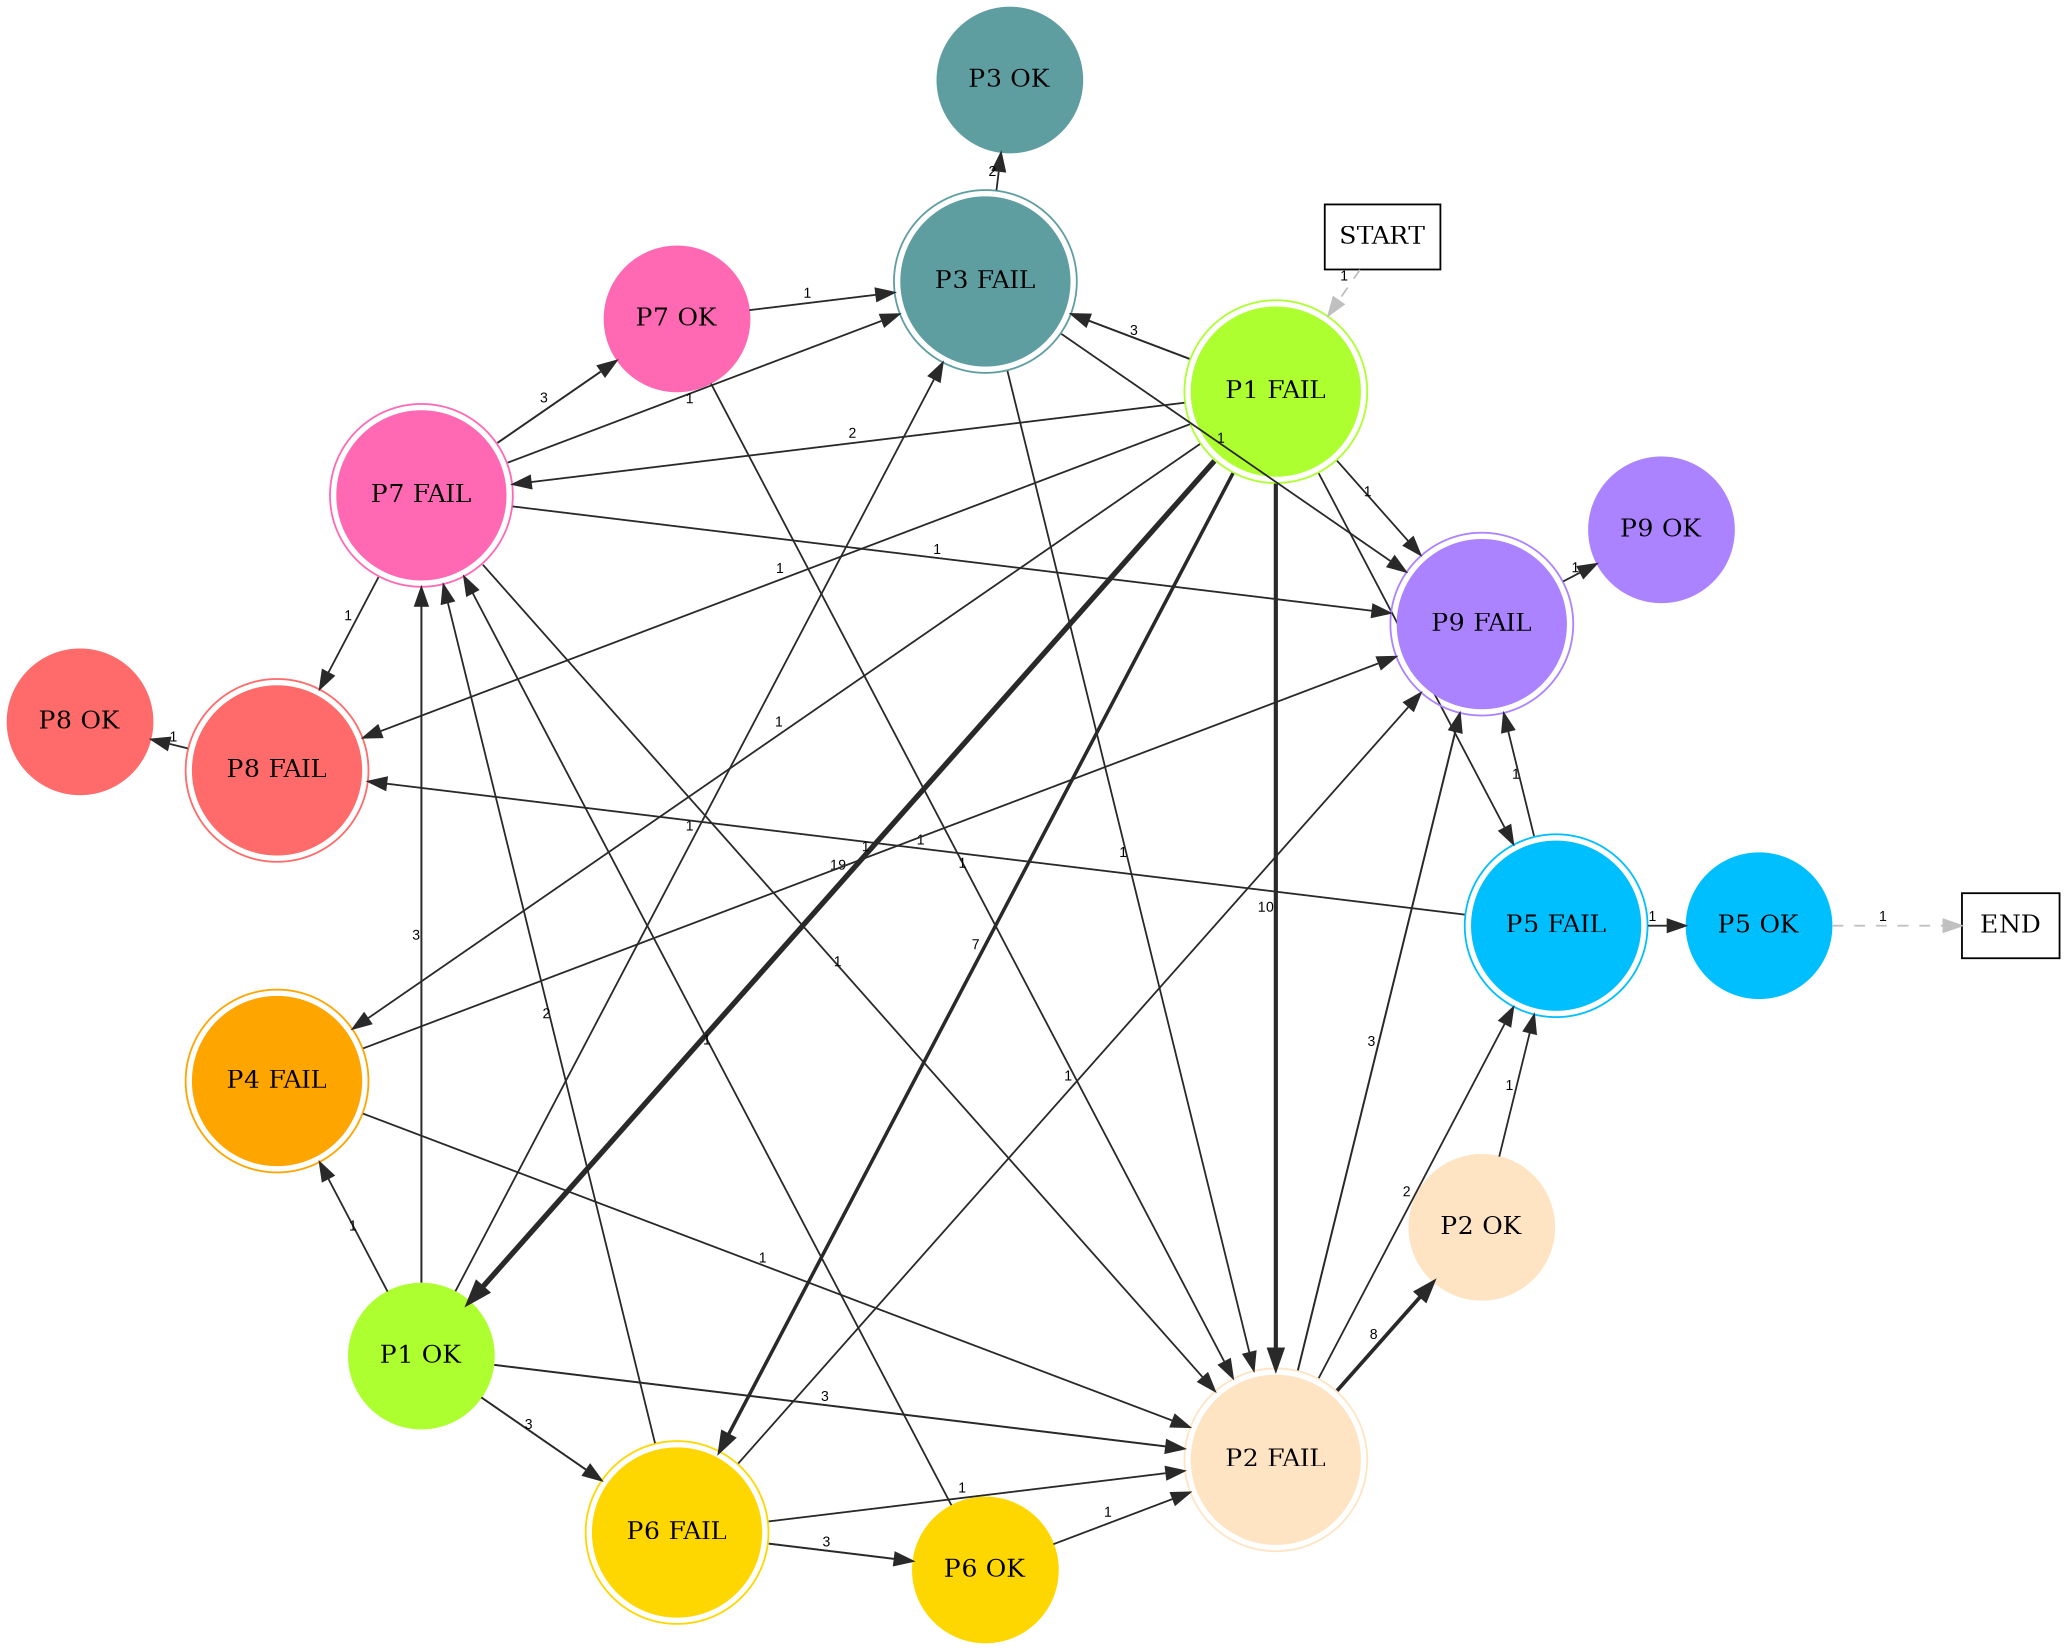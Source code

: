 digraph graphname {
	dpi = 150
	size="16,11!";
	margin = 0;
layout=circo;
"P1 FAIL" [shape=circle, color=greenyellow, peripheries=2, style=filled]"P6 FAIL" [shape=circle, color=gold, peripheries=2, style=filled]"P1 OK" [shape=circle, color=greenyellow, style=filled]"P6 OK" [shape=circle, color=gold, style=filled]"P7 FAIL" [shape=circle, color=hotpink, peripheries=2, style=filled]"P7 OK" [shape=circle, color=hotpink, style=filled]"P3 FAIL" [shape=circle, color=cadetblue, peripheries=2, style=filled]"P3 OK" [shape=circle, color=cadetblue, style=filled]"P2 FAIL" [shape=circle, color=bisque, peripheries=2, style=filled]"P2 OK" [shape=circle, color=bisque, style=filled]"P5 FAIL" [shape=circle, color=deepskyblue, peripheries=2, style=filled]"P8 FAIL" [shape=circle, color=indianred1, peripheries=2, style=filled]"P8 OK" [shape=circle, color=indianred1, style=filled]"P9 FAIL" [shape=circle, color=mediumpurple1, peripheries=2, style=filled]"P9 OK" [shape=circle, color=mediumpurple1, style=filled]"P4 FAIL" [shape=circle, color=orange, peripheries=2, style=filled]"P5 OK" [shape=circle, color=deepskyblue, style=filled]"START" [shape=box, fillcolor=white, style=filled, color=black]"END" [shape=box, fillcolor=white, style=filled, color=black]"P1 FAIL" -> "P6 FAIL" [ color=grey16 penwidth = "1.9459101490553132"label ="7" labelfloat=false fontname="Arial" fontsize=8]
"P1 FAIL" -> "P1 OK" [ color=grey16 penwidth = "2.9444389791664403"label ="19" labelfloat=false fontname="Arial" fontsize=8]
"P1 FAIL" -> "P7 FAIL" [ color=grey16 penwidth = "1"label ="2" labelfloat=false fontname="Arial" fontsize=8]
"P1 FAIL" -> "P3 FAIL" [ color=grey16 penwidth = "1.0986122886681098"label ="3" labelfloat=false fontname="Arial" fontsize=8]
"P1 FAIL" -> "P2 FAIL" [ color=grey16 penwidth = "2.302585092994046"label ="10" labelfloat=false fontname="Arial" fontsize=8]
"P1 FAIL" -> "P5 FAIL" [ color=grey16 penwidth = "1"label ="2" labelfloat=false fontname="Arial" fontsize=8]
"P1 FAIL" -> "P8 FAIL" [ color=grey16 penwidth = "1"label ="1" labelfloat=false fontname="Arial" fontsize=8]
"P1 FAIL" -> "P9 FAIL" [ color=grey16 penwidth = "1"label ="1" labelfloat=false fontname="Arial" fontsize=8]
"P1 FAIL" -> "P4 FAIL" [ color=grey16 penwidth = "1"label ="1" labelfloat=false fontname="Arial" fontsize=8]
"P6 FAIL" -> "P6 OK" [ color=grey16 penwidth = "1.0986122886681098"label ="3" labelfloat=false fontname="Arial" fontsize=8]
"P6 FAIL" -> "P7 FAIL" [ color=grey16 penwidth = "1"label ="2" labelfloat=false fontname="Arial" fontsize=8]
"P6 FAIL" -> "P2 FAIL" [ color=grey16 penwidth = "1"label ="1" labelfloat=false fontname="Arial" fontsize=8]
"P6 FAIL" -> "P9 FAIL" [ color=grey16 penwidth = "1"label ="1" labelfloat=false fontname="Arial" fontsize=8]
"P1 OK" -> "P6 FAIL" [ color=grey16 penwidth = "1.0986122886681098"label ="3" labelfloat=false fontname="Arial" fontsize=8]
"P1 OK" -> "P7 FAIL" [ color=grey16 penwidth = "1.0986122886681098"label ="3" labelfloat=false fontname="Arial" fontsize=8]
"P1 OK" -> "P3 FAIL" [ color=grey16 penwidth = "1"label ="1" labelfloat=false fontname="Arial" fontsize=8]
"P1 OK" -> "P2 FAIL" [ color=grey16 penwidth = "1.0986122886681098"label ="3" labelfloat=false fontname="Arial" fontsize=8]
"P1 OK" -> "P4 FAIL" [ color=grey16 penwidth = "1"label ="1" labelfloat=false fontname="Arial" fontsize=8]
"P6 OK" -> "P7 FAIL" [ color=grey16 penwidth = "1"label ="1" labelfloat=false fontname="Arial" fontsize=8]
"P6 OK" -> "P2 FAIL" [ color=grey16 penwidth = "1"label ="1" labelfloat=false fontname="Arial" fontsize=8]
"P7 FAIL" -> "P7 OK" [ color=grey16 penwidth = "1.0986122886681098"label ="3" labelfloat=false fontname="Arial" fontsize=8]
"P7 FAIL" -> "P3 FAIL" [ color=grey16 penwidth = "1"label ="1" labelfloat=false fontname="Arial" fontsize=8]
"P7 FAIL" -> "P2 FAIL" [ color=grey16 penwidth = "1"label ="1" labelfloat=false fontname="Arial" fontsize=8]
"P7 FAIL" -> "P8 FAIL" [ color=grey16 penwidth = "1"label ="1" labelfloat=false fontname="Arial" fontsize=8]
"P7 FAIL" -> "P9 FAIL" [ color=grey16 penwidth = "1"label ="1" labelfloat=false fontname="Arial" fontsize=8]
"P7 OK" -> "P3 FAIL" [ color=grey16 penwidth = "1"label ="1" labelfloat=false fontname="Arial" fontsize=8]
"P7 OK" -> "P2 FAIL" [ color=grey16 penwidth = "1"label ="1" labelfloat=false fontname="Arial" fontsize=8]
"P3 FAIL" -> "P3 OK" [ color=grey16 penwidth = "1"label ="2" labelfloat=false fontname="Arial" fontsize=8]
"P3 FAIL" -> "P2 FAIL" [ color=grey16 penwidth = "1"label ="1" labelfloat=false fontname="Arial" fontsize=8]
"P3 FAIL" -> "P9 FAIL" [ color=grey16 penwidth = "1"label ="1" labelfloat=false fontname="Arial" fontsize=8]
"P2 FAIL" -> "P2 OK" [ color=grey16 penwidth = "2.0794415416798357"label ="8" labelfloat=false fontname="Arial" fontsize=8]
"P2 FAIL" -> "P5 FAIL" [ color=grey16 penwidth = "1"label ="2" labelfloat=false fontname="Arial" fontsize=8]
"P2 FAIL" -> "P9 FAIL" [ color=grey16 penwidth = "1.0986122886681098"label ="3" labelfloat=false fontname="Arial" fontsize=8]
"P2 OK" -> "P5 FAIL" [ color=grey16 penwidth = "1"label ="1" labelfloat=false fontname="Arial" fontsize=8]
"P5 FAIL" -> "P8 FAIL" [ color=grey16 penwidth = "1"label ="1" labelfloat=false fontname="Arial" fontsize=8]
"P5 FAIL" -> "P9 FAIL" [ color=grey16 penwidth = "1"label ="1" labelfloat=false fontname="Arial" fontsize=8]
"P5 FAIL" -> "P5 OK" [ color=grey16 penwidth = "1"label ="1" labelfloat=false fontname="Arial" fontsize=8]
"P8 FAIL" -> "P8 OK" [ color=grey16 penwidth = "1"label ="1" labelfloat=false fontname="Arial" fontsize=8]
"P9 FAIL" -> "P9 OK" [ color=grey16 penwidth = "1"label ="1" labelfloat=false fontname="Arial" fontsize=8]
"P4 FAIL" -> "P2 FAIL" [ color=grey16 penwidth = "1"label ="1" labelfloat=false fontname="Arial" fontsize=8]
"P4 FAIL" -> "P9 FAIL" [ color=grey16 penwidth = "1"label ="1" labelfloat=false fontname="Arial" fontsize=8]
"P5 OK" -> "END" [ style = dashed color=grey label ="1" labelfloat=false fontname="Arial" fontsize=8]
"START" -> "P1 FAIL" [ style = dashed color=grey label ="1" labelfloat=false fontname="Arial" fontsize=8]
}